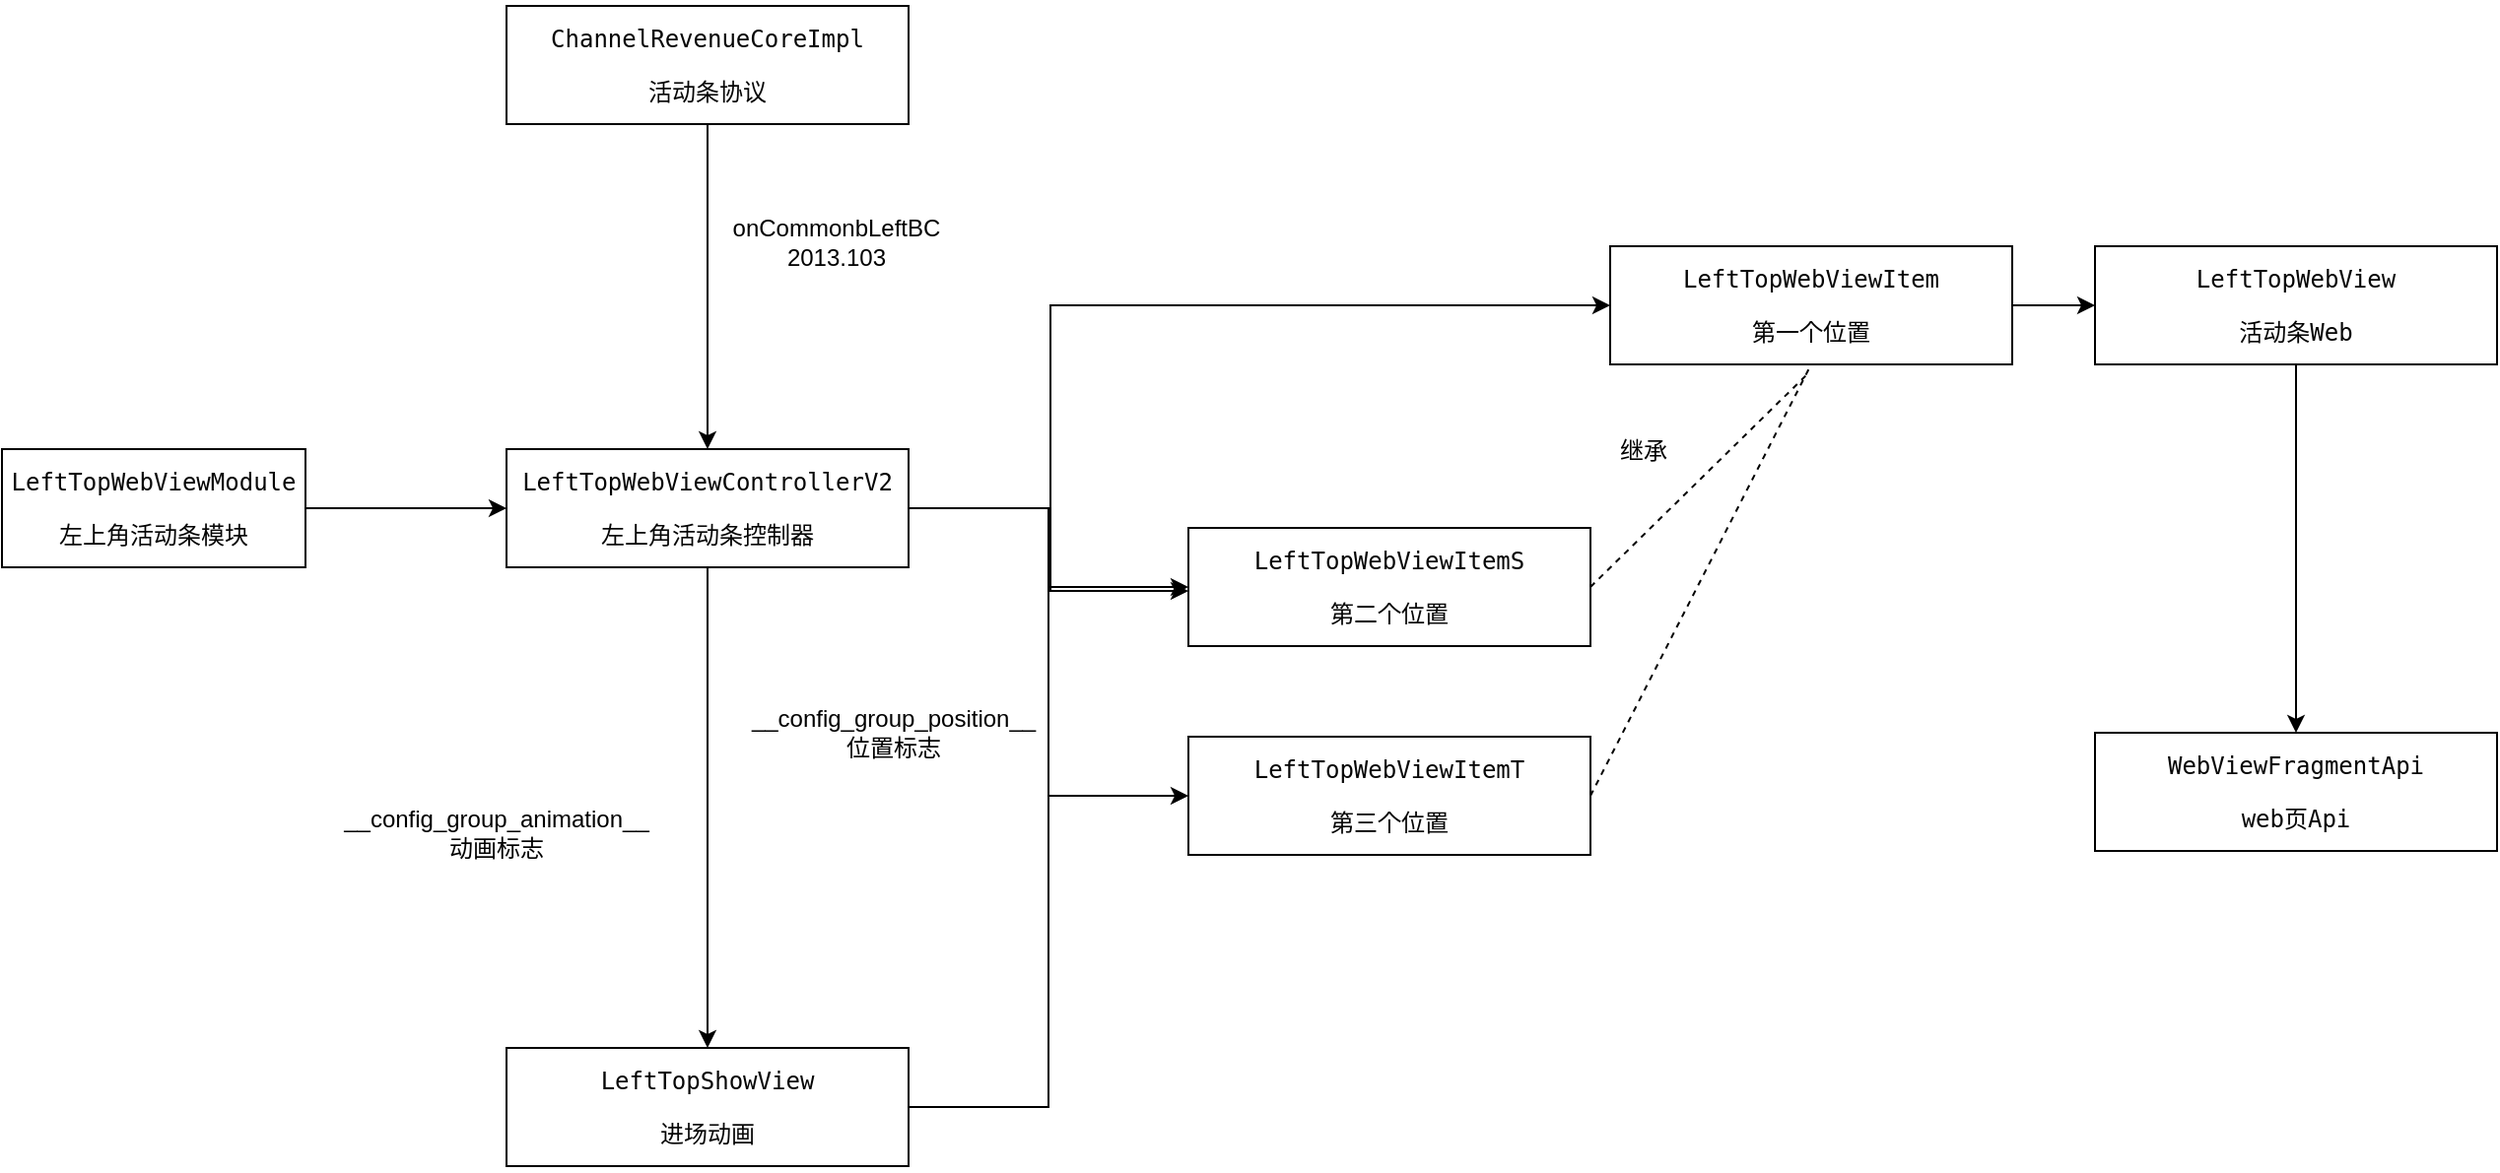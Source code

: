 <mxfile version="14.9.2" type="github" pages="2">
  <diagram id="dy4cVqkz6z1pIyXAL1fi" name="活动条2">
    <mxGraphModel dx="1422" dy="761" grid="0" gridSize="10" guides="1" tooltips="1" connect="1" arrows="1" fold="1" page="1" pageScale="1" pageWidth="827" pageHeight="1169" math="0" shadow="0">
      <root>
        <mxCell id="0" />
        <mxCell id="1" parent="0" />
        <mxCell id="XidPfb4Odw_lztGp0IA7-6" style="edgeStyle=orthogonalEdgeStyle;rounded=0;orthogonalLoop=1;jettySize=auto;html=1;exitX=1;exitY=0.5;exitDx=0;exitDy=0;" parent="1" source="XidPfb4Odw_lztGp0IA7-1" target="XidPfb4Odw_lztGp0IA7-2" edge="1">
          <mxGeometry relative="1" as="geometry" />
        </mxCell>
        <mxCell id="XidPfb4Odw_lztGp0IA7-1" value="&lt;pre style=&quot;font-size: 9pt&quot;&gt;&lt;span style=&quot;background-color: rgb(255 , 255 , 255)&quot;&gt;&lt;font color=&quot;#050505&quot;&gt;LeftTopWebViewModule&lt;/font&gt;&lt;/span&gt;&lt;/pre&gt;&lt;pre style=&quot;font-size: 9pt&quot;&gt;&lt;span style=&quot;background-color: rgb(255 , 255 , 255)&quot;&gt;&lt;font color=&quot;#050505&quot;&gt;左上角活动条模块&lt;/font&gt;&lt;/span&gt;&lt;/pre&gt;" style="rounded=0;whiteSpace=wrap;html=1;" parent="1" vertex="1">
          <mxGeometry x="85" y="594" width="154" height="60" as="geometry" />
        </mxCell>
        <mxCell id="XidPfb4Odw_lztGp0IA7-7" style="edgeStyle=orthogonalEdgeStyle;rounded=0;orthogonalLoop=1;jettySize=auto;html=1;exitX=1;exitY=0.5;exitDx=0;exitDy=0;entryX=0;entryY=0.5;entryDx=0;entryDy=0;" parent="1" source="XidPfb4Odw_lztGp0IA7-2" target="XidPfb4Odw_lztGp0IA7-3" edge="1">
          <mxGeometry relative="1" as="geometry">
            <Array as="points">
              <mxPoint x="617" y="624" />
              <mxPoint x="617" y="521" />
            </Array>
          </mxGeometry>
        </mxCell>
        <mxCell id="XidPfb4Odw_lztGp0IA7-8" style="edgeStyle=orthogonalEdgeStyle;rounded=0;orthogonalLoop=1;jettySize=auto;html=1;exitX=1;exitY=0.5;exitDx=0;exitDy=0;" parent="1" source="XidPfb4Odw_lztGp0IA7-2" target="XidPfb4Odw_lztGp0IA7-4" edge="1">
          <mxGeometry relative="1" as="geometry">
            <Array as="points">
              <mxPoint x="617" y="624" />
              <mxPoint x="617" y="666" />
            </Array>
          </mxGeometry>
        </mxCell>
        <mxCell id="XidPfb4Odw_lztGp0IA7-9" style="edgeStyle=orthogonalEdgeStyle;rounded=0;orthogonalLoop=1;jettySize=auto;html=1;exitX=1;exitY=0.5;exitDx=0;exitDy=0;entryX=0;entryY=0.5;entryDx=0;entryDy=0;" parent="1" source="XidPfb4Odw_lztGp0IA7-2" target="XidPfb4Odw_lztGp0IA7-5" edge="1">
          <mxGeometry relative="1" as="geometry" />
        </mxCell>
        <mxCell id="XidPfb4Odw_lztGp0IA7-14" style="edgeStyle=orthogonalEdgeStyle;rounded=0;orthogonalLoop=1;jettySize=auto;html=1;exitX=0.5;exitY=1;exitDx=0;exitDy=0;" parent="1" source="XidPfb4Odw_lztGp0IA7-2" target="XidPfb4Odw_lztGp0IA7-12" edge="1">
          <mxGeometry relative="1" as="geometry" />
        </mxCell>
        <mxCell id="XidPfb4Odw_lztGp0IA7-2" value="&lt;pre style=&quot;font-size: 9pt&quot;&gt;&lt;span style=&quot;background-color: rgb(255 , 255 , 255)&quot;&gt;&lt;font color=&quot;#050505&quot;&gt;LeftTopWebViewControllerV2&lt;/font&gt;&lt;/span&gt;&lt;/pre&gt;&lt;pre style=&quot;font-size: 9pt&quot;&gt;&lt;span style=&quot;background-color: rgb(255 , 255 , 255)&quot;&gt;&lt;font color=&quot;#050505&quot;&gt;左上角活动条控制器&lt;/font&gt;&lt;/span&gt;&lt;/pre&gt;" style="rounded=0;whiteSpace=wrap;html=1;" parent="1" vertex="1">
          <mxGeometry x="341" y="594" width="204" height="60" as="geometry" />
        </mxCell>
        <mxCell id="XidPfb4Odw_lztGp0IA7-28" style="edgeStyle=orthogonalEdgeStyle;rounded=0;orthogonalLoop=1;jettySize=auto;html=1;exitX=1;exitY=0.5;exitDx=0;exitDy=0;entryX=0;entryY=0.5;entryDx=0;entryDy=0;" parent="1" source="XidPfb4Odw_lztGp0IA7-3" target="XidPfb4Odw_lztGp0IA7-16" edge="1">
          <mxGeometry relative="1" as="geometry" />
        </mxCell>
        <mxCell id="XidPfb4Odw_lztGp0IA7-3" value="&lt;pre style=&quot;font-size: 9pt&quot;&gt;&lt;span style=&quot;background-color: rgb(255 , 255 , 255)&quot;&gt;&lt;font color=&quot;#050505&quot;&gt;LeftTopWebViewItem&lt;/font&gt;&lt;/span&gt;&lt;/pre&gt;&lt;pre style=&quot;font-size: 9pt&quot;&gt;&lt;span style=&quot;background-color: rgb(255 , 255 , 255)&quot;&gt;&lt;font color=&quot;#050505&quot;&gt;第一个位置&lt;/font&gt;&lt;/span&gt;&lt;/pre&gt;" style="rounded=0;whiteSpace=wrap;html=1;" parent="1" vertex="1">
          <mxGeometry x="901" y="491" width="204" height="60" as="geometry" />
        </mxCell>
        <mxCell id="XidPfb4Odw_lztGp0IA7-4" value="&lt;pre style=&quot;font-size: 9pt&quot;&gt;&lt;span style=&quot;background-color: rgb(255 , 255 , 255)&quot;&gt;&lt;font color=&quot;#050505&quot;&gt;LeftTopWebViewItemS&lt;/font&gt;&lt;/span&gt;&lt;/pre&gt;&lt;pre style=&quot;font-size: 9pt&quot;&gt;&lt;span style=&quot;background-color: rgb(255 , 255 , 255)&quot;&gt;&lt;font color=&quot;#050505&quot;&gt;第二个位置&lt;/font&gt;&lt;/span&gt;&lt;/pre&gt;" style="rounded=0;whiteSpace=wrap;html=1;" parent="1" vertex="1">
          <mxGeometry x="687" y="634" width="204" height="60" as="geometry" />
        </mxCell>
        <mxCell id="XidPfb4Odw_lztGp0IA7-5" value="&lt;pre style=&quot;font-size: 9pt&quot;&gt;&lt;span style=&quot;background-color: rgb(255 , 255 , 255)&quot;&gt;&lt;font color=&quot;#050505&quot;&gt;LeftTopWebViewItemT&lt;/font&gt;&lt;/span&gt;&lt;/pre&gt;&lt;pre style=&quot;font-size: 9pt&quot;&gt;&lt;span style=&quot;background-color: rgb(255 , 255 , 255)&quot;&gt;&lt;font color=&quot;#050505&quot;&gt;第三个位置&lt;/font&gt;&lt;/span&gt;&lt;/pre&gt;" style="rounded=0;whiteSpace=wrap;html=1;" parent="1" vertex="1">
          <mxGeometry x="687" y="740" width="204" height="60" as="geometry" />
        </mxCell>
        <mxCell id="XidPfb4Odw_lztGp0IA7-10" value="" style="endArrow=none;dashed=1;html=1;exitX=1;exitY=0.5;exitDx=0;exitDy=0;" parent="1" source="XidPfb4Odw_lztGp0IA7-4" edge="1">
          <mxGeometry width="50" height="50" relative="1" as="geometry">
            <mxPoint x="477" y="778" as="sourcePoint" />
            <mxPoint x="1002" y="555" as="targetPoint" />
          </mxGeometry>
        </mxCell>
        <mxCell id="XidPfb4Odw_lztGp0IA7-11" value="" style="endArrow=none;dashed=1;html=1;exitX=1;exitY=0.5;exitDx=0;exitDy=0;entryX=0.5;entryY=1;entryDx=0;entryDy=0;" parent="1" source="XidPfb4Odw_lztGp0IA7-5" target="XidPfb4Odw_lztGp0IA7-3" edge="1">
          <mxGeometry width="50" height="50" relative="1" as="geometry">
            <mxPoint x="901" y="674" as="sourcePoint" />
            <mxPoint x="1017" y="565" as="targetPoint" />
          </mxGeometry>
        </mxCell>
        <mxCell id="XidPfb4Odw_lztGp0IA7-15" style="edgeStyle=orthogonalEdgeStyle;rounded=0;orthogonalLoop=1;jettySize=auto;html=1;exitX=1;exitY=0.5;exitDx=0;exitDy=0;entryX=0;entryY=0.5;entryDx=0;entryDy=0;" parent="1" source="XidPfb4Odw_lztGp0IA7-12" target="XidPfb4Odw_lztGp0IA7-4" edge="1">
          <mxGeometry relative="1" as="geometry">
            <Array as="points">
              <mxPoint x="616" y="928" />
              <mxPoint x="616" y="664" />
            </Array>
          </mxGeometry>
        </mxCell>
        <mxCell id="XidPfb4Odw_lztGp0IA7-12" value="&lt;pre style=&quot;font-size: 9pt&quot;&gt;&lt;span style=&quot;background-color: rgb(255 , 255 , 255)&quot;&gt;&lt;font color=&quot;#050505&quot;&gt;LeftTopShowView&lt;/font&gt;&lt;/span&gt;&lt;/pre&gt;&lt;pre style=&quot;font-size: 9pt&quot;&gt;&lt;font color=&quot;#050505&quot;&gt;&lt;span style=&quot;background-color: rgb(255 , 255 , 255)&quot;&gt;进场动画&lt;/span&gt;&lt;/font&gt;&lt;/pre&gt;" style="rounded=0;whiteSpace=wrap;html=1;" parent="1" vertex="1">
          <mxGeometry x="341" y="898" width="204" height="60" as="geometry" />
        </mxCell>
        <mxCell id="XidPfb4Odw_lztGp0IA7-29" style="edgeStyle=orthogonalEdgeStyle;rounded=0;orthogonalLoop=1;jettySize=auto;html=1;exitX=0.5;exitY=1;exitDx=0;exitDy=0;" parent="1" source="XidPfb4Odw_lztGp0IA7-16" target="XidPfb4Odw_lztGp0IA7-26" edge="1">
          <mxGeometry relative="1" as="geometry" />
        </mxCell>
        <mxCell id="XidPfb4Odw_lztGp0IA7-16" value="&lt;pre style=&quot;font-size: 9pt&quot;&gt;&lt;span style=&quot;background-color: rgb(255 , 255 , 255)&quot;&gt;&lt;font color=&quot;#050505&quot;&gt;LeftTopWebView&lt;/font&gt;&lt;/span&gt;&lt;/pre&gt;&lt;pre style=&quot;font-size: 9pt&quot;&gt;&lt;font color=&quot;#050505&quot;&gt;&lt;span style=&quot;background-color: rgb(255 , 255 , 255)&quot;&gt;活动条Web&lt;/span&gt;&lt;/font&gt;&lt;/pre&gt;" style="rounded=0;whiteSpace=wrap;html=1;" parent="1" vertex="1">
          <mxGeometry x="1147" y="491" width="204" height="60" as="geometry" />
        </mxCell>
        <mxCell id="XidPfb4Odw_lztGp0IA7-17" value="继承" style="text;html=1;strokeColor=none;fillColor=none;align=center;verticalAlign=middle;whiteSpace=wrap;rounded=0;" parent="1" vertex="1">
          <mxGeometry x="898" y="585" width="40" height="20" as="geometry" />
        </mxCell>
        <mxCell id="XidPfb4Odw_lztGp0IA7-19" value="&lt;pre style=&quot;font-size: 9pt&quot;&gt;&lt;font color=&quot;#050505&quot;&gt;&lt;span style=&quot;background-color: rgb(255 , 255 , 255)&quot;&gt;ChannelRevenueCoreImpl&lt;/span&gt;&lt;/font&gt;&lt;/pre&gt;&lt;pre style=&quot;font-size: 9pt&quot;&gt;&lt;font color=&quot;#050505&quot;&gt;&lt;span style=&quot;background-color: rgb(255 , 255 , 255)&quot;&gt;活动条协议&lt;/span&gt;&lt;/font&gt;&lt;/pre&gt;" style="rounded=0;whiteSpace=wrap;html=1;" parent="1" vertex="1">
          <mxGeometry x="341" y="369" width="204" height="60" as="geometry" />
        </mxCell>
        <mxCell id="XidPfb4Odw_lztGp0IA7-21" value="" style="endArrow=classic;html=1;exitX=0.5;exitY=1;exitDx=0;exitDy=0;" parent="1" source="XidPfb4Odw_lztGp0IA7-19" target="XidPfb4Odw_lztGp0IA7-2" edge="1">
          <mxGeometry width="50" height="50" relative="1" as="geometry">
            <mxPoint x="651" y="667" as="sourcePoint" />
            <mxPoint x="701" y="617" as="targetPoint" />
          </mxGeometry>
        </mxCell>
        <mxCell id="XidPfb4Odw_lztGp0IA7-24" value="onCommonbLeftBC&lt;br&gt;2013.103" style="text;html=1;strokeColor=none;fillColor=none;align=center;verticalAlign=middle;whiteSpace=wrap;rounded=0;" parent="1" vertex="1">
          <mxGeometry x="443" y="471" width="131" height="35" as="geometry" />
        </mxCell>
        <mxCell id="XidPfb4Odw_lztGp0IA7-26" value="&lt;pre style=&quot;font-size: 9pt&quot;&gt;&lt;font color=&quot;#050505&quot;&gt;&lt;span style=&quot;background-color: rgb(255 , 255 , 255)&quot;&gt;WebViewFragmentApi&lt;/span&gt;&lt;/font&gt;&lt;/pre&gt;&lt;pre style=&quot;font-size: 9pt&quot;&gt;&lt;font color=&quot;#050505&quot;&gt;&lt;span style=&quot;background-color: rgb(255 , 255 , 255)&quot;&gt;web页Api&lt;/span&gt;&lt;/font&gt;&lt;/pre&gt;" style="rounded=0;whiteSpace=wrap;html=1;" parent="1" vertex="1">
          <mxGeometry x="1147" y="738" width="204" height="60" as="geometry" />
        </mxCell>
        <mxCell id="XidPfb4Odw_lztGp0IA7-32" value="__config_group_animation__&lt;br&gt;动画标志" style="text;html=1;strokeColor=none;fillColor=none;align=center;verticalAlign=middle;whiteSpace=wrap;rounded=0;" parent="1" vertex="1">
          <mxGeometry x="241" y="763" width="190" height="51" as="geometry" />
        </mxCell>
        <mxCell id="XidPfb4Odw_lztGp0IA7-33" value="__config_group_position__&lt;br&gt;位置标志" style="text;html=1;strokeColor=none;fillColor=none;align=center;verticalAlign=middle;whiteSpace=wrap;rounded=0;" parent="1" vertex="1">
          <mxGeometry x="460" y="712" width="155" height="51" as="geometry" />
        </mxCell>
      </root>
    </mxGraphModel>
  </diagram>
  <diagram id="psrFc1SnGyEZKCk3JrGv" name="活动条1">
    <mxGraphModel dx="1422" dy="761" grid="0" gridSize="10" guides="1" tooltips="1" connect="1" arrows="1" fold="1" page="1" pageScale="1" pageWidth="827" pageHeight="1169" math="0" shadow="0">
      <root>
        <mxCell id="NuIDoQPLTNn4cGacTlwq-0" />
        <mxCell id="NuIDoQPLTNn4cGacTlwq-1" parent="NuIDoQPLTNn4cGacTlwq-0" />
        <mxCell id="0KU94tGqLaj0PxJC5dCT-0" style="edgeStyle=orthogonalEdgeStyle;rounded=0;orthogonalLoop=1;jettySize=auto;html=1;exitX=1;exitY=0.5;exitDx=0;exitDy=0;" edge="1" parent="NuIDoQPLTNn4cGacTlwq-1" source="0KU94tGqLaj0PxJC5dCT-1" target="0KU94tGqLaj0PxJC5dCT-3">
          <mxGeometry relative="1" as="geometry" />
        </mxCell>
        <mxCell id="0KU94tGqLaj0PxJC5dCT-1" value="&lt;pre style=&quot;font-size: 9pt&quot;&gt;&lt;span style=&quot;background-color: rgb(255 , 255 , 255)&quot;&gt;&lt;font color=&quot;#050505&quot;&gt;WebActivityModule&lt;/font&gt;&lt;/span&gt;&lt;/pre&gt;&lt;pre style=&quot;font-size: 9pt&quot;&gt;&lt;span style=&quot;background-color: rgb(255 , 255 , 255)&quot;&gt;&lt;font color=&quot;#050505&quot;&gt;右下角活动条模块&lt;/font&gt;&lt;/span&gt;&lt;/pre&gt;" style="rounded=0;whiteSpace=wrap;html=1;" vertex="1" parent="NuIDoQPLTNn4cGacTlwq-1">
          <mxGeometry x="85" y="594" width="154" height="60" as="geometry" />
        </mxCell>
        <mxCell id="0KU94tGqLaj0PxJC5dCT-13" style="edgeStyle=orthogonalEdgeStyle;rounded=0;orthogonalLoop=1;jettySize=auto;html=1;exitX=1;exitY=0.5;exitDx=0;exitDy=0;entryX=0;entryY=0.5;entryDx=0;entryDy=0;" edge="1" parent="NuIDoQPLTNn4cGacTlwq-1" source="0KU94tGqLaj0PxJC5dCT-3" target="0KU94tGqLaj0PxJC5dCT-9">
          <mxGeometry relative="1" as="geometry" />
        </mxCell>
        <mxCell id="0KU94tGqLaj0PxJC5dCT-21" style="edgeStyle=orthogonalEdgeStyle;rounded=0;orthogonalLoop=1;jettySize=auto;html=1;exitX=0.25;exitY=0;exitDx=0;exitDy=0;entryX=0.25;entryY=1;entryDx=0;entryDy=0;" edge="1" parent="NuIDoQPLTNn4cGacTlwq-1" source="0KU94tGqLaj0PxJC5dCT-3" target="0KU94tGqLaj0PxJC5dCT-5">
          <mxGeometry relative="1" as="geometry" />
        </mxCell>
        <mxCell id="0KU94tGqLaj0PxJC5dCT-3" value="&lt;pre style=&quot;font-size: 9pt&quot;&gt;&lt;font color=&quot;#050505&quot;&gt;&lt;span style=&quot;background-color: rgb(255 , 255 , 255)&quot;&gt;RevenueActController&lt;/span&gt;&lt;/font&gt;&lt;/pre&gt;&lt;pre style=&quot;font-size: 9pt&quot;&gt;&lt;font color=&quot;#050505&quot;&gt;&lt;span style=&quot;background-color: rgb(255 , 255 , 255)&quot;&gt;右下角&lt;/span&gt;&lt;/font&gt;活动条控制器&lt;/pre&gt;" style="rounded=0;whiteSpace=wrap;html=1;" vertex="1" parent="NuIDoQPLTNn4cGacTlwq-1">
          <mxGeometry x="341" y="594" width="204" height="60" as="geometry" />
        </mxCell>
        <mxCell id="0KU94tGqLaj0PxJC5dCT-5" value="&lt;pre style=&quot;font-size: 9pt&quot;&gt;&lt;font color=&quot;#050505&quot;&gt;&lt;span style=&quot;background-color: rgb(255 , 255 , 255)&quot;&gt;ChannelRevenueCoreImpl&lt;/span&gt;&lt;/font&gt;&lt;/pre&gt;&lt;pre style=&quot;font-size: 9pt&quot;&gt;&lt;font color=&quot;#050505&quot;&gt;&lt;span style=&quot;background-color: rgb(255 , 255 , 255)&quot;&gt;活动条协议&lt;/span&gt;&lt;/font&gt;&lt;/pre&gt;" style="rounded=0;whiteSpace=wrap;html=1;" vertex="1" parent="NuIDoQPLTNn4cGacTlwq-1">
          <mxGeometry x="341" y="369" width="204" height="60" as="geometry" />
        </mxCell>
        <mxCell id="0KU94tGqLaj0PxJC5dCT-6" value="" style="endArrow=classic;html=1;exitX=0.5;exitY=1;exitDx=0;exitDy=0;" edge="1" parent="NuIDoQPLTNn4cGacTlwq-1" source="0KU94tGqLaj0PxJC5dCT-5" target="0KU94tGqLaj0PxJC5dCT-3">
          <mxGeometry width="50" height="50" relative="1" as="geometry">
            <mxPoint x="651" y="667" as="sourcePoint" />
            <mxPoint x="701" y="617" as="targetPoint" />
          </mxGeometry>
        </mxCell>
        <mxCell id="0KU94tGqLaj0PxJC5dCT-7" value="onMainWebChannelInfo&lt;br&gt;2013.2" style="text;html=1;strokeColor=none;fillColor=none;align=center;verticalAlign=middle;whiteSpace=wrap;rounded=0;" vertex="1" parent="NuIDoQPLTNn4cGacTlwq-1">
          <mxGeometry x="443" y="471" width="131" height="35" as="geometry" />
        </mxCell>
        <mxCell id="0KU94tGqLaj0PxJC5dCT-15" style="edgeStyle=orthogonalEdgeStyle;rounded=0;orthogonalLoop=1;jettySize=auto;html=1;exitX=1;exitY=0.5;exitDx=0;exitDy=0;entryX=0;entryY=0.5;entryDx=0;entryDy=0;" edge="1" parent="NuIDoQPLTNn4cGacTlwq-1" source="0KU94tGqLaj0PxJC5dCT-9" target="0KU94tGqLaj0PxJC5dCT-11">
          <mxGeometry relative="1" as="geometry" />
        </mxCell>
        <mxCell id="0KU94tGqLaj0PxJC5dCT-16" style="edgeStyle=orthogonalEdgeStyle;rounded=0;orthogonalLoop=1;jettySize=auto;html=1;exitX=1;exitY=0.5;exitDx=0;exitDy=0;entryX=0;entryY=0.5;entryDx=0;entryDy=0;" edge="1" parent="NuIDoQPLTNn4cGacTlwq-1" source="0KU94tGqLaj0PxJC5dCT-9" target="0KU94tGqLaj0PxJC5dCT-10">
          <mxGeometry relative="1" as="geometry" />
        </mxCell>
        <mxCell id="0KU94tGqLaj0PxJC5dCT-23" style="edgeStyle=orthogonalEdgeStyle;rounded=0;orthogonalLoop=1;jettySize=auto;html=1;exitX=0.5;exitY=1;exitDx=0;exitDy=0;entryX=0.5;entryY=0;entryDx=0;entryDy=0;" edge="1" parent="NuIDoQPLTNn4cGacTlwq-1" source="0KU94tGqLaj0PxJC5dCT-9" target="0KU94tGqLaj0PxJC5dCT-22">
          <mxGeometry relative="1" as="geometry" />
        </mxCell>
        <mxCell id="Ng_NigqT1UU2NnVM8gWz-2" style="edgeStyle=orthogonalEdgeStyle;rounded=0;orthogonalLoop=1;jettySize=auto;html=1;exitX=0.5;exitY=0;exitDx=0;exitDy=0;entryX=0.5;entryY=1;entryDx=0;entryDy=0;" edge="1" parent="NuIDoQPLTNn4cGacTlwq-1" source="0KU94tGqLaj0PxJC5dCT-9" target="Ng_NigqT1UU2NnVM8gWz-1">
          <mxGeometry relative="1" as="geometry" />
        </mxCell>
        <mxCell id="0KU94tGqLaj0PxJC5dCT-9" value="&lt;pre style=&quot;font-size: 9pt&quot;&gt;&lt;font color=&quot;#050505&quot;&gt;&lt;span style=&quot;background-color: rgb(255 , 255 , 255)&quot;&gt;RevenueActAssisant&lt;/span&gt;&lt;/font&gt;&lt;/pre&gt;&lt;pre style=&quot;font-size: 9pt&quot;&gt;&lt;span style=&quot;background-color: rgb(255 , 255 , 255)&quot;&gt;&lt;font color=&quot;#050505&quot;&gt;活动条控制器&lt;/font&gt;&lt;/span&gt;&lt;/pre&gt;" style="rounded=0;whiteSpace=wrap;html=1;" vertex="1" parent="NuIDoQPLTNn4cGacTlwq-1">
          <mxGeometry x="663" y="594" width="204" height="60" as="geometry" />
        </mxCell>
        <mxCell id="0KU94tGqLaj0PxJC5dCT-17" style="edgeStyle=orthogonalEdgeStyle;rounded=0;orthogonalLoop=1;jettySize=auto;html=1;exitX=1;exitY=0.5;exitDx=0;exitDy=0;" edge="1" parent="NuIDoQPLTNn4cGacTlwq-1" source="0KU94tGqLaj0PxJC5dCT-10" target="0KU94tGqLaj0PxJC5dCT-12">
          <mxGeometry relative="1" as="geometry" />
        </mxCell>
        <mxCell id="0KU94tGqLaj0PxJC5dCT-10" value="&lt;pre style=&quot;font-size: 9pt&quot;&gt;&lt;font color=&quot;#050505&quot;&gt;&lt;span style=&quot;background-color: rgb(255 , 255 , 255)&quot;&gt;NativeRevenueActBar&lt;/span&gt;&lt;/font&gt;&lt;/pre&gt;&lt;pre style=&quot;font-size: 9pt&quot;&gt;&lt;span style=&quot;background-color: rgb(255 , 255 , 255)&quot;&gt;&lt;font color=&quot;#050505&quot;&gt;本地活动条（将废弃）&lt;/font&gt;&lt;/span&gt;&lt;/pre&gt;" style="rounded=0;whiteSpace=wrap;html=1;" vertex="1" parent="NuIDoQPLTNn4cGacTlwq-1">
          <mxGeometry x="936" y="508" width="204" height="60" as="geometry" />
        </mxCell>
        <mxCell id="0KU94tGqLaj0PxJC5dCT-19" style="edgeStyle=orthogonalEdgeStyle;rounded=0;orthogonalLoop=1;jettySize=auto;html=1;exitX=1;exitY=0.5;exitDx=0;exitDy=0;entryX=0;entryY=0.5;entryDx=0;entryDy=0;" edge="1" parent="NuIDoQPLTNn4cGacTlwq-1" source="0KU94tGqLaj0PxJC5dCT-11" target="0KU94tGqLaj0PxJC5dCT-12">
          <mxGeometry relative="1" as="geometry" />
        </mxCell>
        <mxCell id="0KU94tGqLaj0PxJC5dCT-11" value="&lt;pre style=&quot;font-size: 9pt&quot;&gt;&lt;font color=&quot;#050505&quot;&gt;&lt;span style=&quot;background-color: rgb(255 , 255 , 255)&quot;&gt;WebRevenueActBar&lt;/span&gt;&lt;/font&gt;&lt;/pre&gt;&lt;pre style=&quot;font-size: 9pt&quot;&gt;&lt;span style=&quot;background-color: rgb(255 , 255 , 255)&quot;&gt;&lt;font color=&quot;#050505&quot;&gt;Web活动条&lt;/font&gt;&lt;/span&gt;&lt;/pre&gt;&lt;pre style=&quot;font-size: 9pt&quot;&gt;&lt;span style=&quot;background-color: rgb(255 , 255 , 255)&quot;&gt;&lt;font color=&quot;#050505&quot;&gt;拖拽逻辑&lt;/font&gt;&lt;/span&gt;&lt;/pre&gt;" style="rounded=0;whiteSpace=wrap;html=1;" vertex="1" parent="NuIDoQPLTNn4cGacTlwq-1">
          <mxGeometry x="936" y="658" width="204" height="75" as="geometry" />
        </mxCell>
        <mxCell id="0KU94tGqLaj0PxJC5dCT-12" value="&lt;pre style=&quot;font-size: 9pt&quot;&gt;&lt;font color=&quot;#050505&quot;&gt;&lt;span style=&quot;background-color: rgb(255 , 255 , 255)&quot;&gt;RevenueActBar&lt;/span&gt;&lt;/font&gt;&lt;/pre&gt;&lt;pre style=&quot;font-size: 9pt&quot;&gt;&lt;font color=&quot;#050505&quot;&gt;&lt;span style=&quot;background-color: rgb(255 , 255 , 255)&quot;&gt;活动条基类&lt;/span&gt;&lt;/font&gt;&lt;/pre&gt;&lt;pre style=&quot;font-size: 9pt&quot;&gt;&lt;font color=&quot;#050505&quot;&gt;&lt;span style=&quot;background-color: rgb(255 , 255 , 255)&quot;&gt;活动条宽高&lt;/span&gt;&lt;/font&gt;&lt;/pre&gt;&lt;pre style=&quot;font-size: 9pt&quot;&gt;&lt;font color=&quot;#050505&quot;&gt;&lt;span style=&quot;background-color: rgb(255 , 255 , 255)&quot;&gt;每个活动条左下角位置&lt;/span&gt;&lt;/font&gt;&lt;/pre&gt;&lt;pre style=&quot;font-size: 9pt&quot;&gt;&lt;font color=&quot;#050505&quot;&gt;&lt;span style=&quot;background-color: rgb(255 , 255 , 255)&quot;&gt;整个互动条控制位置&lt;/span&gt;&lt;/font&gt;&lt;/pre&gt;" style="rounded=0;whiteSpace=wrap;html=1;" vertex="1" parent="NuIDoQPLTNn4cGacTlwq-1">
          <mxGeometry x="1241" y="553" width="204" height="132" as="geometry" />
        </mxCell>
        <mxCell id="0KU94tGqLaj0PxJC5dCT-22" value="&lt;pre style=&quot;font-size: 9pt&quot;&gt;&lt;font color=&quot;#050505&quot;&gt;&lt;span style=&quot;background-color: rgb(255 , 255 , 255)&quot;&gt;FlexiblePageIndicator&lt;/span&gt;&lt;/font&gt;&lt;/pre&gt;&lt;pre style=&quot;font-size: 9pt&quot;&gt;&lt;span style=&quot;background-color: rgb(255 , 255 , 255)&quot;&gt;&lt;font color=&quot;#050505&quot;&gt;滚动点显示&lt;/font&gt;&lt;/span&gt;&lt;/pre&gt;" style="rounded=0;whiteSpace=wrap;html=1;" vertex="1" parent="NuIDoQPLTNn4cGacTlwq-1">
          <mxGeometry x="663" y="761" width="204" height="60" as="geometry" />
        </mxCell>
        <mxCell id="Ng_NigqT1UU2NnVM8gWz-0" value="&lt;div&gt;&lt;span&gt;&lt;font face=&quot;helvetica&quot;&gt;reqIsChannelRevenueActShow&lt;/font&gt;&lt;/span&gt;&lt;/div&gt;&lt;span style=&quot;color: rgb(0 , 0 , 0) ; font-family: &amp;#34;helvetica&amp;#34; ; font-size: 12px ; font-style: normal ; font-weight: 400 ; letter-spacing: normal ; text-indent: 0px ; text-transform: none ; word-spacing: 0px ; background-color: rgb(248 , 249 , 250) ; display: inline ; float: none&quot;&gt;2013.1&lt;/span&gt;" style="text;whiteSpace=wrap;html=1;align=center;" vertex="1" parent="NuIDoQPLTNn4cGacTlwq-1">
          <mxGeometry x="232" y="471" width="125" height="42" as="geometry" />
        </mxCell>
        <mxCell id="Ng_NigqT1UU2NnVM8gWz-1" value="&lt;pre style=&quot;font-size: 9pt&quot;&gt;&lt;font color=&quot;#050505&quot;&gt;&lt;span style=&quot;background-color: rgb(255 , 255 , 255)&quot;&gt;linearRectView&lt;/span&gt;&lt;/font&gt;&lt;/pre&gt;&lt;pre style=&quot;font-size: 9pt&quot;&gt;&lt;font color=&quot;#050505&quot;&gt;&lt;span style=&quot;background-color: rgb(255 , 255 , 255)&quot;&gt;移动导轨&lt;/span&gt;&lt;/font&gt;&lt;/pre&gt;" style="rounded=0;whiteSpace=wrap;html=1;" vertex="1" parent="NuIDoQPLTNn4cGacTlwq-1">
          <mxGeometry x="663" y="434" width="204" height="60" as="geometry" />
        </mxCell>
      </root>
    </mxGraphModel>
  </diagram>
</mxfile>
